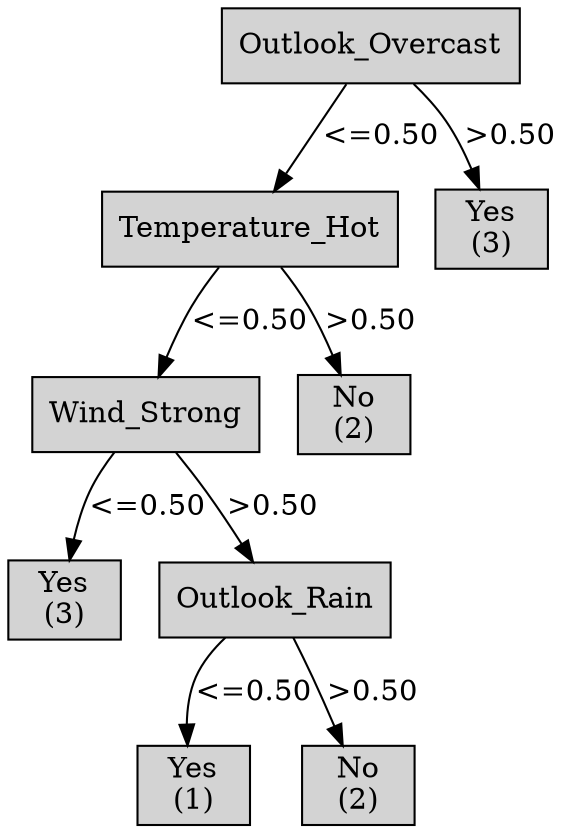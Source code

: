 digraph ID3_Tree {
"0" [shape=box, style=filled, label="Outlook_Overcast
", weight=1]
"1" [shape=box, style=filled, label="Temperature_Hot
", weight=2]
0 -> 1 [ label = "<=0.50"];
"2" [shape=box, style=filled, label="Wind_Strong
", weight=3]
1 -> 2 [ label = "<=0.50"];
"3" [shape=box, style=filled, label="Yes
(3)
", weight=4]
2 -> 3 [ label = "<=0.50"];
"4" [shape=box, style=filled, label="Outlook_Rain
", weight=4]
2 -> 4 [ label = ">0.50"];
"5" [shape=box, style=filled, label="Yes
(1)
", weight=5]
4 -> 5 [ label = "<=0.50"];
"6" [shape=box, style=filled, label="No
(2)
", weight=5]
4 -> 6 [ label = ">0.50"];
"7" [shape=box, style=filled, label="No
(2)
", weight=3]
1 -> 7 [ label = ">0.50"];
"8" [shape=box, style=filled, label="Yes
(3)
", weight=2]
0 -> 8 [ label = ">0.50"];
{rank=same; 0;};
{rank=same; 1;8;};
{rank=same; 2;7;};
{rank=same; 3;4;};
{rank=same; 5;6;};
}